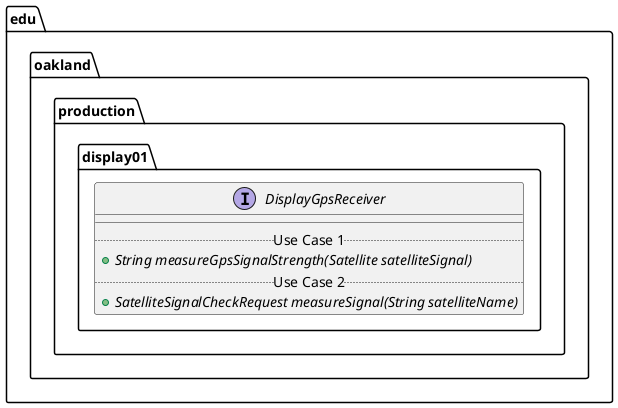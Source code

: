 @startuml DisplayGpsReceiver

package edu.oakland.production.display01 {
    interface DisplayGpsReceiver {
        __
        .. Use Case 1 ..
        {abstract} + String measureGpsSignalStrength(Satellite satelliteSignal)
        .. Use Case 2 ..
        {abstract} + SatelliteSignalCheckRequest measureSignal(String satelliteName)
    }
}

@enduml
